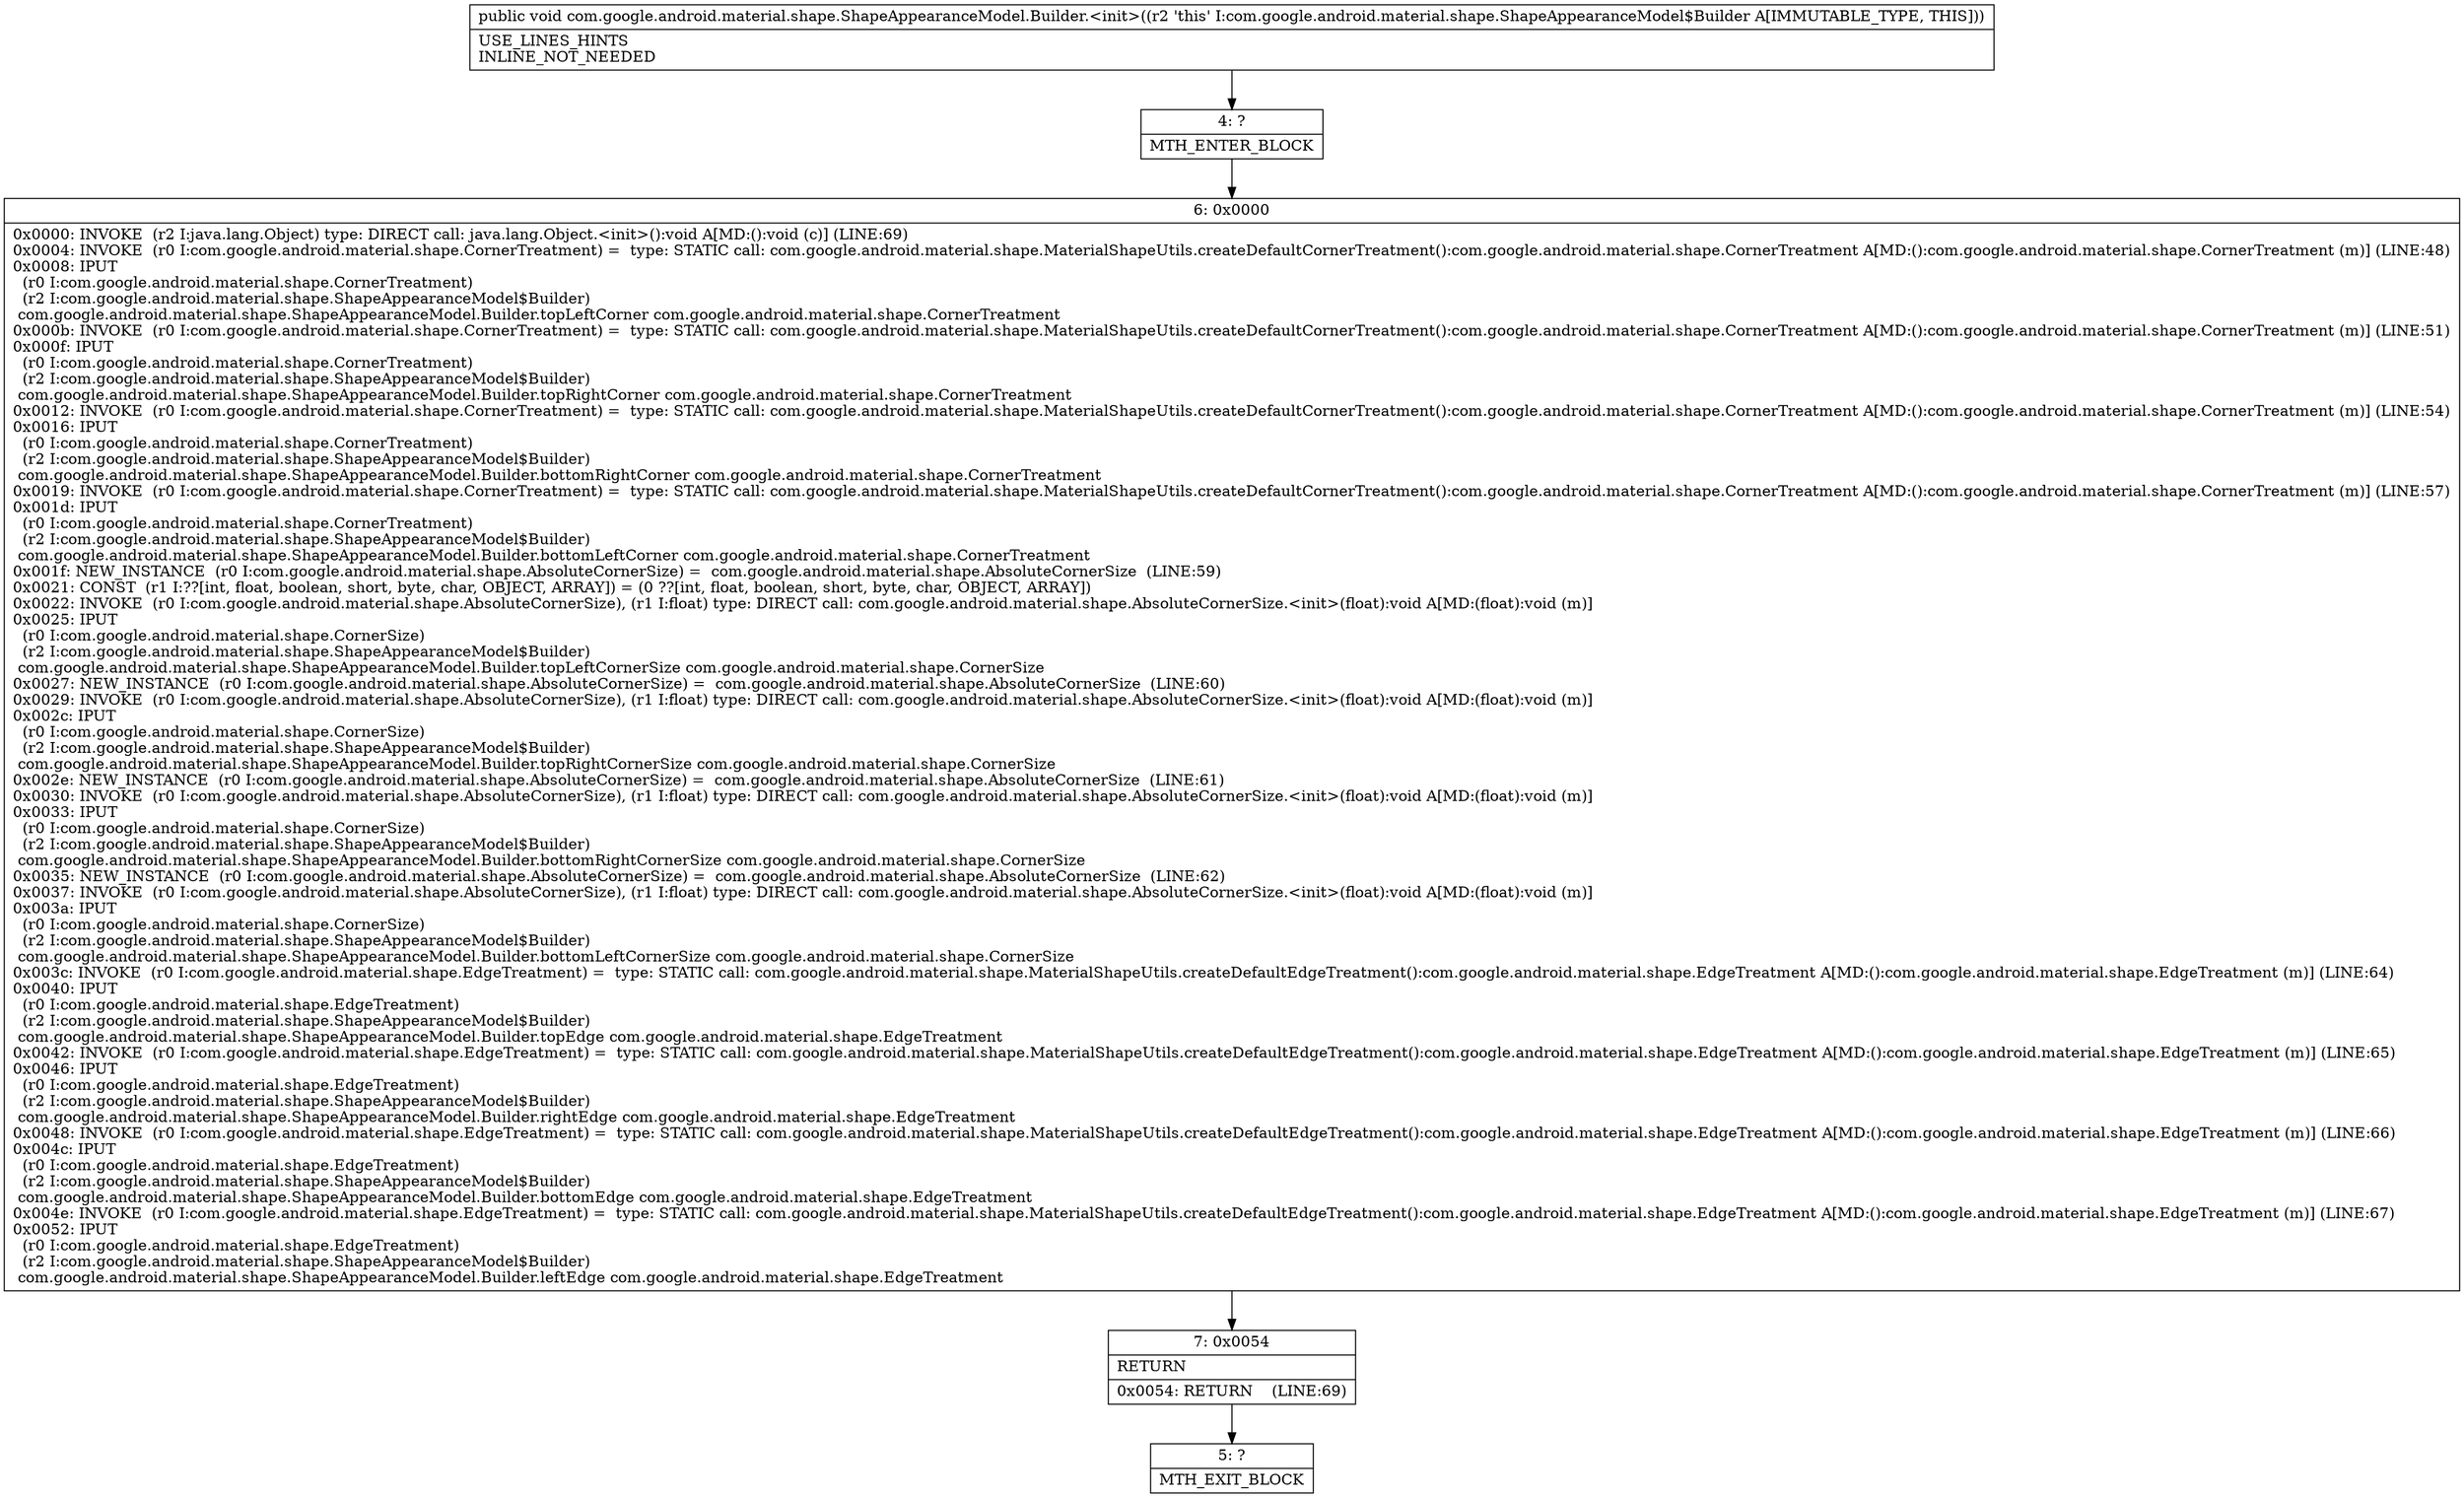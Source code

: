 digraph "CFG forcom.google.android.material.shape.ShapeAppearanceModel.Builder.\<init\>()V" {
Node_4 [shape=record,label="{4\:\ ?|MTH_ENTER_BLOCK\l}"];
Node_6 [shape=record,label="{6\:\ 0x0000|0x0000: INVOKE  (r2 I:java.lang.Object) type: DIRECT call: java.lang.Object.\<init\>():void A[MD:():void (c)] (LINE:69)\l0x0004: INVOKE  (r0 I:com.google.android.material.shape.CornerTreatment) =  type: STATIC call: com.google.android.material.shape.MaterialShapeUtils.createDefaultCornerTreatment():com.google.android.material.shape.CornerTreatment A[MD:():com.google.android.material.shape.CornerTreatment (m)] (LINE:48)\l0x0008: IPUT  \l  (r0 I:com.google.android.material.shape.CornerTreatment)\l  (r2 I:com.google.android.material.shape.ShapeAppearanceModel$Builder)\l com.google.android.material.shape.ShapeAppearanceModel.Builder.topLeftCorner com.google.android.material.shape.CornerTreatment \l0x000b: INVOKE  (r0 I:com.google.android.material.shape.CornerTreatment) =  type: STATIC call: com.google.android.material.shape.MaterialShapeUtils.createDefaultCornerTreatment():com.google.android.material.shape.CornerTreatment A[MD:():com.google.android.material.shape.CornerTreatment (m)] (LINE:51)\l0x000f: IPUT  \l  (r0 I:com.google.android.material.shape.CornerTreatment)\l  (r2 I:com.google.android.material.shape.ShapeAppearanceModel$Builder)\l com.google.android.material.shape.ShapeAppearanceModel.Builder.topRightCorner com.google.android.material.shape.CornerTreatment \l0x0012: INVOKE  (r0 I:com.google.android.material.shape.CornerTreatment) =  type: STATIC call: com.google.android.material.shape.MaterialShapeUtils.createDefaultCornerTreatment():com.google.android.material.shape.CornerTreatment A[MD:():com.google.android.material.shape.CornerTreatment (m)] (LINE:54)\l0x0016: IPUT  \l  (r0 I:com.google.android.material.shape.CornerTreatment)\l  (r2 I:com.google.android.material.shape.ShapeAppearanceModel$Builder)\l com.google.android.material.shape.ShapeAppearanceModel.Builder.bottomRightCorner com.google.android.material.shape.CornerTreatment \l0x0019: INVOKE  (r0 I:com.google.android.material.shape.CornerTreatment) =  type: STATIC call: com.google.android.material.shape.MaterialShapeUtils.createDefaultCornerTreatment():com.google.android.material.shape.CornerTreatment A[MD:():com.google.android.material.shape.CornerTreatment (m)] (LINE:57)\l0x001d: IPUT  \l  (r0 I:com.google.android.material.shape.CornerTreatment)\l  (r2 I:com.google.android.material.shape.ShapeAppearanceModel$Builder)\l com.google.android.material.shape.ShapeAppearanceModel.Builder.bottomLeftCorner com.google.android.material.shape.CornerTreatment \l0x001f: NEW_INSTANCE  (r0 I:com.google.android.material.shape.AbsoluteCornerSize) =  com.google.android.material.shape.AbsoluteCornerSize  (LINE:59)\l0x0021: CONST  (r1 I:??[int, float, boolean, short, byte, char, OBJECT, ARRAY]) = (0 ??[int, float, boolean, short, byte, char, OBJECT, ARRAY]) \l0x0022: INVOKE  (r0 I:com.google.android.material.shape.AbsoluteCornerSize), (r1 I:float) type: DIRECT call: com.google.android.material.shape.AbsoluteCornerSize.\<init\>(float):void A[MD:(float):void (m)]\l0x0025: IPUT  \l  (r0 I:com.google.android.material.shape.CornerSize)\l  (r2 I:com.google.android.material.shape.ShapeAppearanceModel$Builder)\l com.google.android.material.shape.ShapeAppearanceModel.Builder.topLeftCornerSize com.google.android.material.shape.CornerSize \l0x0027: NEW_INSTANCE  (r0 I:com.google.android.material.shape.AbsoluteCornerSize) =  com.google.android.material.shape.AbsoluteCornerSize  (LINE:60)\l0x0029: INVOKE  (r0 I:com.google.android.material.shape.AbsoluteCornerSize), (r1 I:float) type: DIRECT call: com.google.android.material.shape.AbsoluteCornerSize.\<init\>(float):void A[MD:(float):void (m)]\l0x002c: IPUT  \l  (r0 I:com.google.android.material.shape.CornerSize)\l  (r2 I:com.google.android.material.shape.ShapeAppearanceModel$Builder)\l com.google.android.material.shape.ShapeAppearanceModel.Builder.topRightCornerSize com.google.android.material.shape.CornerSize \l0x002e: NEW_INSTANCE  (r0 I:com.google.android.material.shape.AbsoluteCornerSize) =  com.google.android.material.shape.AbsoluteCornerSize  (LINE:61)\l0x0030: INVOKE  (r0 I:com.google.android.material.shape.AbsoluteCornerSize), (r1 I:float) type: DIRECT call: com.google.android.material.shape.AbsoluteCornerSize.\<init\>(float):void A[MD:(float):void (m)]\l0x0033: IPUT  \l  (r0 I:com.google.android.material.shape.CornerSize)\l  (r2 I:com.google.android.material.shape.ShapeAppearanceModel$Builder)\l com.google.android.material.shape.ShapeAppearanceModel.Builder.bottomRightCornerSize com.google.android.material.shape.CornerSize \l0x0035: NEW_INSTANCE  (r0 I:com.google.android.material.shape.AbsoluteCornerSize) =  com.google.android.material.shape.AbsoluteCornerSize  (LINE:62)\l0x0037: INVOKE  (r0 I:com.google.android.material.shape.AbsoluteCornerSize), (r1 I:float) type: DIRECT call: com.google.android.material.shape.AbsoluteCornerSize.\<init\>(float):void A[MD:(float):void (m)]\l0x003a: IPUT  \l  (r0 I:com.google.android.material.shape.CornerSize)\l  (r2 I:com.google.android.material.shape.ShapeAppearanceModel$Builder)\l com.google.android.material.shape.ShapeAppearanceModel.Builder.bottomLeftCornerSize com.google.android.material.shape.CornerSize \l0x003c: INVOKE  (r0 I:com.google.android.material.shape.EdgeTreatment) =  type: STATIC call: com.google.android.material.shape.MaterialShapeUtils.createDefaultEdgeTreatment():com.google.android.material.shape.EdgeTreatment A[MD:():com.google.android.material.shape.EdgeTreatment (m)] (LINE:64)\l0x0040: IPUT  \l  (r0 I:com.google.android.material.shape.EdgeTreatment)\l  (r2 I:com.google.android.material.shape.ShapeAppearanceModel$Builder)\l com.google.android.material.shape.ShapeAppearanceModel.Builder.topEdge com.google.android.material.shape.EdgeTreatment \l0x0042: INVOKE  (r0 I:com.google.android.material.shape.EdgeTreatment) =  type: STATIC call: com.google.android.material.shape.MaterialShapeUtils.createDefaultEdgeTreatment():com.google.android.material.shape.EdgeTreatment A[MD:():com.google.android.material.shape.EdgeTreatment (m)] (LINE:65)\l0x0046: IPUT  \l  (r0 I:com.google.android.material.shape.EdgeTreatment)\l  (r2 I:com.google.android.material.shape.ShapeAppearanceModel$Builder)\l com.google.android.material.shape.ShapeAppearanceModel.Builder.rightEdge com.google.android.material.shape.EdgeTreatment \l0x0048: INVOKE  (r0 I:com.google.android.material.shape.EdgeTreatment) =  type: STATIC call: com.google.android.material.shape.MaterialShapeUtils.createDefaultEdgeTreatment():com.google.android.material.shape.EdgeTreatment A[MD:():com.google.android.material.shape.EdgeTreatment (m)] (LINE:66)\l0x004c: IPUT  \l  (r0 I:com.google.android.material.shape.EdgeTreatment)\l  (r2 I:com.google.android.material.shape.ShapeAppearanceModel$Builder)\l com.google.android.material.shape.ShapeAppearanceModel.Builder.bottomEdge com.google.android.material.shape.EdgeTreatment \l0x004e: INVOKE  (r0 I:com.google.android.material.shape.EdgeTreatment) =  type: STATIC call: com.google.android.material.shape.MaterialShapeUtils.createDefaultEdgeTreatment():com.google.android.material.shape.EdgeTreatment A[MD:():com.google.android.material.shape.EdgeTreatment (m)] (LINE:67)\l0x0052: IPUT  \l  (r0 I:com.google.android.material.shape.EdgeTreatment)\l  (r2 I:com.google.android.material.shape.ShapeAppearanceModel$Builder)\l com.google.android.material.shape.ShapeAppearanceModel.Builder.leftEdge com.google.android.material.shape.EdgeTreatment \l}"];
Node_7 [shape=record,label="{7\:\ 0x0054|RETURN\l|0x0054: RETURN    (LINE:69)\l}"];
Node_5 [shape=record,label="{5\:\ ?|MTH_EXIT_BLOCK\l}"];
MethodNode[shape=record,label="{public void com.google.android.material.shape.ShapeAppearanceModel.Builder.\<init\>((r2 'this' I:com.google.android.material.shape.ShapeAppearanceModel$Builder A[IMMUTABLE_TYPE, THIS]))  | USE_LINES_HINTS\lINLINE_NOT_NEEDED\l}"];
MethodNode -> Node_4;Node_4 -> Node_6;
Node_6 -> Node_7;
Node_7 -> Node_5;
}

